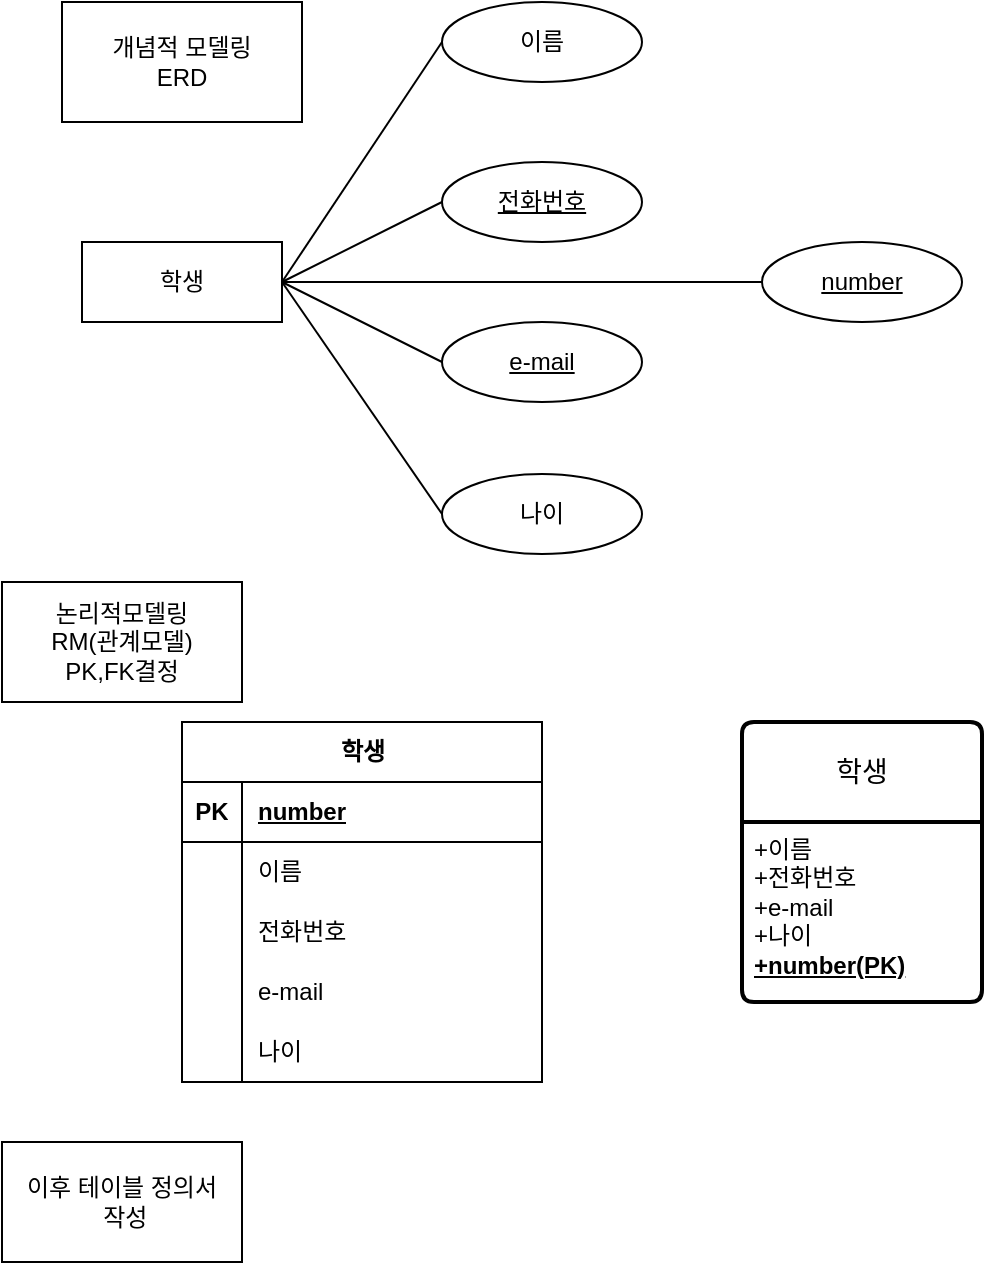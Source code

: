 <mxfile version="22.1.15" type="github">
  <diagram name="페이지-1" id="13OmgTKoOKMh2cI8QElQ">
    <mxGraphModel dx="1195" dy="1819" grid="1" gridSize="10" guides="1" tooltips="1" connect="1" arrows="1" fold="1" page="1" pageScale="1" pageWidth="827" pageHeight="1169" math="0" shadow="0">
      <root>
        <mxCell id="0" />
        <mxCell id="1" parent="0" />
        <mxCell id="0s97cXIPQVOTWRCdV7om-13" value="이름" style="ellipse;whiteSpace=wrap;html=1;align=center;" vertex="1" parent="1">
          <mxGeometry x="240" y="-1120" width="100" height="40" as="geometry" />
        </mxCell>
        <mxCell id="0s97cXIPQVOTWRCdV7om-14" value="학생" style="whiteSpace=wrap;html=1;align=center;" vertex="1" parent="1">
          <mxGeometry x="60" y="-1000" width="100" height="40" as="geometry" />
        </mxCell>
        <mxCell id="0s97cXIPQVOTWRCdV7om-15" value="" style="endArrow=none;html=1;rounded=0;exitX=1;exitY=0.5;exitDx=0;exitDy=0;entryX=0;entryY=0.5;entryDx=0;entryDy=0;" edge="1" parent="1" source="0s97cXIPQVOTWRCdV7om-14" target="0s97cXIPQVOTWRCdV7om-13">
          <mxGeometry relative="1" as="geometry">
            <mxPoint x="130" y="-720" as="sourcePoint" />
            <mxPoint x="290" y="-720" as="targetPoint" />
          </mxGeometry>
        </mxCell>
        <mxCell id="0s97cXIPQVOTWRCdV7om-16" value="전화번호" style="ellipse;whiteSpace=wrap;html=1;align=center;verticalAlign=middle;fontStyle=4" vertex="1" parent="1">
          <mxGeometry x="240" y="-1040" width="100" height="40" as="geometry" />
        </mxCell>
        <mxCell id="0s97cXIPQVOTWRCdV7om-17" value="e-mail" style="ellipse;whiteSpace=wrap;html=1;align=center;fontStyle=4" vertex="1" parent="1">
          <mxGeometry x="240" y="-960" width="100" height="40" as="geometry" />
        </mxCell>
        <mxCell id="0s97cXIPQVOTWRCdV7om-18" value="나이" style="ellipse;whiteSpace=wrap;html=1;align=center;" vertex="1" parent="1">
          <mxGeometry x="240" y="-884" width="100" height="40" as="geometry" />
        </mxCell>
        <mxCell id="0s97cXIPQVOTWRCdV7om-19" value="" style="endArrow=none;html=1;rounded=0;entryX=0;entryY=0.5;entryDx=0;entryDy=0;exitX=1;exitY=0.5;exitDx=0;exitDy=0;" edge="1" parent="1" source="0s97cXIPQVOTWRCdV7om-14" target="0s97cXIPQVOTWRCdV7om-16">
          <mxGeometry relative="1" as="geometry">
            <mxPoint x="200" y="-930" as="sourcePoint" />
            <mxPoint x="250" y="-1090" as="targetPoint" />
          </mxGeometry>
        </mxCell>
        <mxCell id="0s97cXIPQVOTWRCdV7om-20" value="" style="endArrow=none;html=1;rounded=0;exitX=1;exitY=0.5;exitDx=0;exitDy=0;entryX=0;entryY=0.5;entryDx=0;entryDy=0;" edge="1" parent="1" source="0s97cXIPQVOTWRCdV7om-14" target="0s97cXIPQVOTWRCdV7om-17">
          <mxGeometry relative="1" as="geometry">
            <mxPoint x="160" y="-960" as="sourcePoint" />
            <mxPoint x="260" y="-1080" as="targetPoint" />
          </mxGeometry>
        </mxCell>
        <mxCell id="0s97cXIPQVOTWRCdV7om-21" value="" style="endArrow=none;html=1;rounded=0;exitX=1;exitY=0.5;exitDx=0;exitDy=0;entryX=0;entryY=0.5;entryDx=0;entryDy=0;" edge="1" parent="1" source="0s97cXIPQVOTWRCdV7om-14" target="0s97cXIPQVOTWRCdV7om-18">
          <mxGeometry relative="1" as="geometry">
            <mxPoint x="170" y="-950" as="sourcePoint" />
            <mxPoint x="270" y="-1070" as="targetPoint" />
          </mxGeometry>
        </mxCell>
        <mxCell id="0s97cXIPQVOTWRCdV7om-22" value="number" style="ellipse;whiteSpace=wrap;html=1;align=center;fontStyle=4;" vertex="1" parent="1">
          <mxGeometry x="400" y="-1000" width="100" height="40" as="geometry" />
        </mxCell>
        <mxCell id="0s97cXIPQVOTWRCdV7om-23" value="" style="endArrow=none;html=1;rounded=0;entryX=0;entryY=0.5;entryDx=0;entryDy=0;exitX=1;exitY=0.5;exitDx=0;exitDy=0;" edge="1" parent="1" source="0s97cXIPQVOTWRCdV7om-14" target="0s97cXIPQVOTWRCdV7om-22">
          <mxGeometry relative="1" as="geometry">
            <mxPoint x="220" y="-980.5" as="sourcePoint" />
            <mxPoint x="380" y="-980.5" as="targetPoint" />
          </mxGeometry>
        </mxCell>
        <mxCell id="0s97cXIPQVOTWRCdV7om-24" value="학생" style="shape=table;startSize=30;container=1;collapsible=1;childLayout=tableLayout;fixedRows=1;rowLines=0;fontStyle=1;align=center;resizeLast=1;html=1;" vertex="1" parent="1">
          <mxGeometry x="110" y="-760" width="180" height="180" as="geometry" />
        </mxCell>
        <mxCell id="0s97cXIPQVOTWRCdV7om-25" value="" style="shape=tableRow;horizontal=0;startSize=0;swimlaneHead=0;swimlaneBody=0;fillColor=none;collapsible=0;dropTarget=0;points=[[0,0.5],[1,0.5]];portConstraint=eastwest;top=0;left=0;right=0;bottom=1;" vertex="1" parent="0s97cXIPQVOTWRCdV7om-24">
          <mxGeometry y="30" width="180" height="30" as="geometry" />
        </mxCell>
        <mxCell id="0s97cXIPQVOTWRCdV7om-26" value="PK" style="shape=partialRectangle;connectable=0;fillColor=none;top=0;left=0;bottom=0;right=0;fontStyle=1;overflow=hidden;whiteSpace=wrap;html=1;" vertex="1" parent="0s97cXIPQVOTWRCdV7om-25">
          <mxGeometry width="30" height="30" as="geometry">
            <mxRectangle width="30" height="30" as="alternateBounds" />
          </mxGeometry>
        </mxCell>
        <mxCell id="0s97cXIPQVOTWRCdV7om-27" value="number" style="shape=partialRectangle;connectable=0;fillColor=none;top=0;left=0;bottom=0;right=0;align=left;spacingLeft=6;fontStyle=5;overflow=hidden;whiteSpace=wrap;html=1;" vertex="1" parent="0s97cXIPQVOTWRCdV7om-25">
          <mxGeometry x="30" width="150" height="30" as="geometry">
            <mxRectangle width="150" height="30" as="alternateBounds" />
          </mxGeometry>
        </mxCell>
        <mxCell id="0s97cXIPQVOTWRCdV7om-28" value="" style="shape=tableRow;horizontal=0;startSize=0;swimlaneHead=0;swimlaneBody=0;fillColor=none;collapsible=0;dropTarget=0;points=[[0,0.5],[1,0.5]];portConstraint=eastwest;top=0;left=0;right=0;bottom=0;" vertex="1" parent="0s97cXIPQVOTWRCdV7om-24">
          <mxGeometry y="60" width="180" height="30" as="geometry" />
        </mxCell>
        <mxCell id="0s97cXIPQVOTWRCdV7om-29" value="" style="shape=partialRectangle;connectable=0;fillColor=none;top=0;left=0;bottom=0;right=0;editable=1;overflow=hidden;whiteSpace=wrap;html=1;" vertex="1" parent="0s97cXIPQVOTWRCdV7om-28">
          <mxGeometry width="30" height="30" as="geometry">
            <mxRectangle width="30" height="30" as="alternateBounds" />
          </mxGeometry>
        </mxCell>
        <mxCell id="0s97cXIPQVOTWRCdV7om-30" value="이름&lt;span style=&quot;white-space: pre;&quot;&gt;&#x9;&lt;/span&gt;" style="shape=partialRectangle;connectable=0;fillColor=none;top=0;left=0;bottom=0;right=0;align=left;spacingLeft=6;overflow=hidden;whiteSpace=wrap;html=1;" vertex="1" parent="0s97cXIPQVOTWRCdV7om-28">
          <mxGeometry x="30" width="150" height="30" as="geometry">
            <mxRectangle width="150" height="30" as="alternateBounds" />
          </mxGeometry>
        </mxCell>
        <mxCell id="0s97cXIPQVOTWRCdV7om-31" value="" style="shape=tableRow;horizontal=0;startSize=0;swimlaneHead=0;swimlaneBody=0;fillColor=none;collapsible=0;dropTarget=0;points=[[0,0.5],[1,0.5]];portConstraint=eastwest;top=0;left=0;right=0;bottom=0;" vertex="1" parent="0s97cXIPQVOTWRCdV7om-24">
          <mxGeometry y="90" width="180" height="30" as="geometry" />
        </mxCell>
        <mxCell id="0s97cXIPQVOTWRCdV7om-32" value="" style="shape=partialRectangle;connectable=0;fillColor=none;top=0;left=0;bottom=0;right=0;editable=1;overflow=hidden;whiteSpace=wrap;html=1;" vertex="1" parent="0s97cXIPQVOTWRCdV7om-31">
          <mxGeometry width="30" height="30" as="geometry">
            <mxRectangle width="30" height="30" as="alternateBounds" />
          </mxGeometry>
        </mxCell>
        <mxCell id="0s97cXIPQVOTWRCdV7om-33" value="전화번호" style="shape=partialRectangle;connectable=0;fillColor=none;top=0;left=0;bottom=0;right=0;align=left;spacingLeft=6;overflow=hidden;whiteSpace=wrap;html=1;" vertex="1" parent="0s97cXIPQVOTWRCdV7om-31">
          <mxGeometry x="30" width="150" height="30" as="geometry">
            <mxRectangle width="150" height="30" as="alternateBounds" />
          </mxGeometry>
        </mxCell>
        <mxCell id="0s97cXIPQVOTWRCdV7om-34" value="" style="shape=tableRow;horizontal=0;startSize=0;swimlaneHead=0;swimlaneBody=0;fillColor=none;collapsible=0;dropTarget=0;points=[[0,0.5],[1,0.5]];portConstraint=eastwest;top=0;left=0;right=0;bottom=0;" vertex="1" parent="0s97cXIPQVOTWRCdV7om-24">
          <mxGeometry y="120" width="180" height="30" as="geometry" />
        </mxCell>
        <mxCell id="0s97cXIPQVOTWRCdV7om-35" value="" style="shape=partialRectangle;connectable=0;fillColor=none;top=0;left=0;bottom=0;right=0;editable=1;overflow=hidden;whiteSpace=wrap;html=1;" vertex="1" parent="0s97cXIPQVOTWRCdV7om-34">
          <mxGeometry width="30" height="30" as="geometry">
            <mxRectangle width="30" height="30" as="alternateBounds" />
          </mxGeometry>
        </mxCell>
        <mxCell id="0s97cXIPQVOTWRCdV7om-36" value="e-mail" style="shape=partialRectangle;connectable=0;fillColor=none;top=0;left=0;bottom=0;right=0;align=left;spacingLeft=6;overflow=hidden;whiteSpace=wrap;html=1;" vertex="1" parent="0s97cXIPQVOTWRCdV7om-34">
          <mxGeometry x="30" width="150" height="30" as="geometry">
            <mxRectangle width="150" height="30" as="alternateBounds" />
          </mxGeometry>
        </mxCell>
        <mxCell id="0s97cXIPQVOTWRCdV7om-75" value="" style="shape=tableRow;horizontal=0;startSize=0;swimlaneHead=0;swimlaneBody=0;fillColor=none;collapsible=0;dropTarget=0;points=[[0,0.5],[1,0.5]];portConstraint=eastwest;top=0;left=0;right=0;bottom=1;fontStyle=0" vertex="1" parent="0s97cXIPQVOTWRCdV7om-24">
          <mxGeometry y="150" width="180" height="30" as="geometry" />
        </mxCell>
        <mxCell id="0s97cXIPQVOTWRCdV7om-76" value="" style="shape=partialRectangle;connectable=0;fillColor=none;top=0;left=0;bottom=0;right=0;fontStyle=1;overflow=hidden;whiteSpace=wrap;html=1;" vertex="1" parent="0s97cXIPQVOTWRCdV7om-75">
          <mxGeometry width="30" height="30" as="geometry">
            <mxRectangle width="30" height="30" as="alternateBounds" />
          </mxGeometry>
        </mxCell>
        <mxCell id="0s97cXIPQVOTWRCdV7om-77" value="&lt;span style=&quot;font-weight: normal;&quot;&gt;나이&lt;/span&gt;" style="shape=partialRectangle;connectable=0;fillColor=none;top=0;left=0;bottom=0;right=0;align=left;spacingLeft=6;fontStyle=1;overflow=hidden;whiteSpace=wrap;html=1;" vertex="1" parent="0s97cXIPQVOTWRCdV7om-75">
          <mxGeometry x="30" width="150" height="30" as="geometry">
            <mxRectangle width="150" height="30" as="alternateBounds" />
          </mxGeometry>
        </mxCell>
        <mxCell id="0s97cXIPQVOTWRCdV7om-50" value="학생" style="swimlane;childLayout=stackLayout;horizontal=1;startSize=50;horizontalStack=0;rounded=1;fontSize=14;fontStyle=0;strokeWidth=2;resizeParent=0;resizeLast=1;shadow=0;dashed=0;align=center;arcSize=4;whiteSpace=wrap;html=1;" vertex="1" parent="1">
          <mxGeometry x="390" y="-760" width="120" height="140" as="geometry" />
        </mxCell>
        <mxCell id="0s97cXIPQVOTWRCdV7om-51" value="+이름&lt;br&gt;+전화번호&lt;br&gt;+e-mail&lt;br&gt;+나이&lt;br&gt;&lt;u&gt;&lt;b&gt;+number(PK)&lt;/b&gt;&lt;/u&gt;" style="align=left;strokeColor=none;fillColor=none;spacingLeft=4;fontSize=12;verticalAlign=top;resizable=0;rotatable=0;part=1;html=1;" vertex="1" parent="0s97cXIPQVOTWRCdV7om-50">
          <mxGeometry y="50" width="120" height="90" as="geometry" />
        </mxCell>
        <mxCell id="0s97cXIPQVOTWRCdV7om-78" value="이후 테이블 정의서&lt;br&gt;&amp;nbsp;작성" style="rounded=0;whiteSpace=wrap;html=1;" vertex="1" parent="1">
          <mxGeometry x="20" y="-550" width="120" height="60" as="geometry" />
        </mxCell>
        <mxCell id="0s97cXIPQVOTWRCdV7om-79" value="개념적 모델링&lt;br&gt;ERD" style="rounded=0;whiteSpace=wrap;html=1;" vertex="1" parent="1">
          <mxGeometry x="50" y="-1120" width="120" height="60" as="geometry" />
        </mxCell>
        <mxCell id="0s97cXIPQVOTWRCdV7om-80" value="논리적모델링&lt;br&gt;RM(관계모델)&lt;br&gt;PK,FK결정" style="rounded=0;whiteSpace=wrap;html=1;" vertex="1" parent="1">
          <mxGeometry x="20" y="-830" width="120" height="60" as="geometry" />
        </mxCell>
      </root>
    </mxGraphModel>
  </diagram>
</mxfile>
